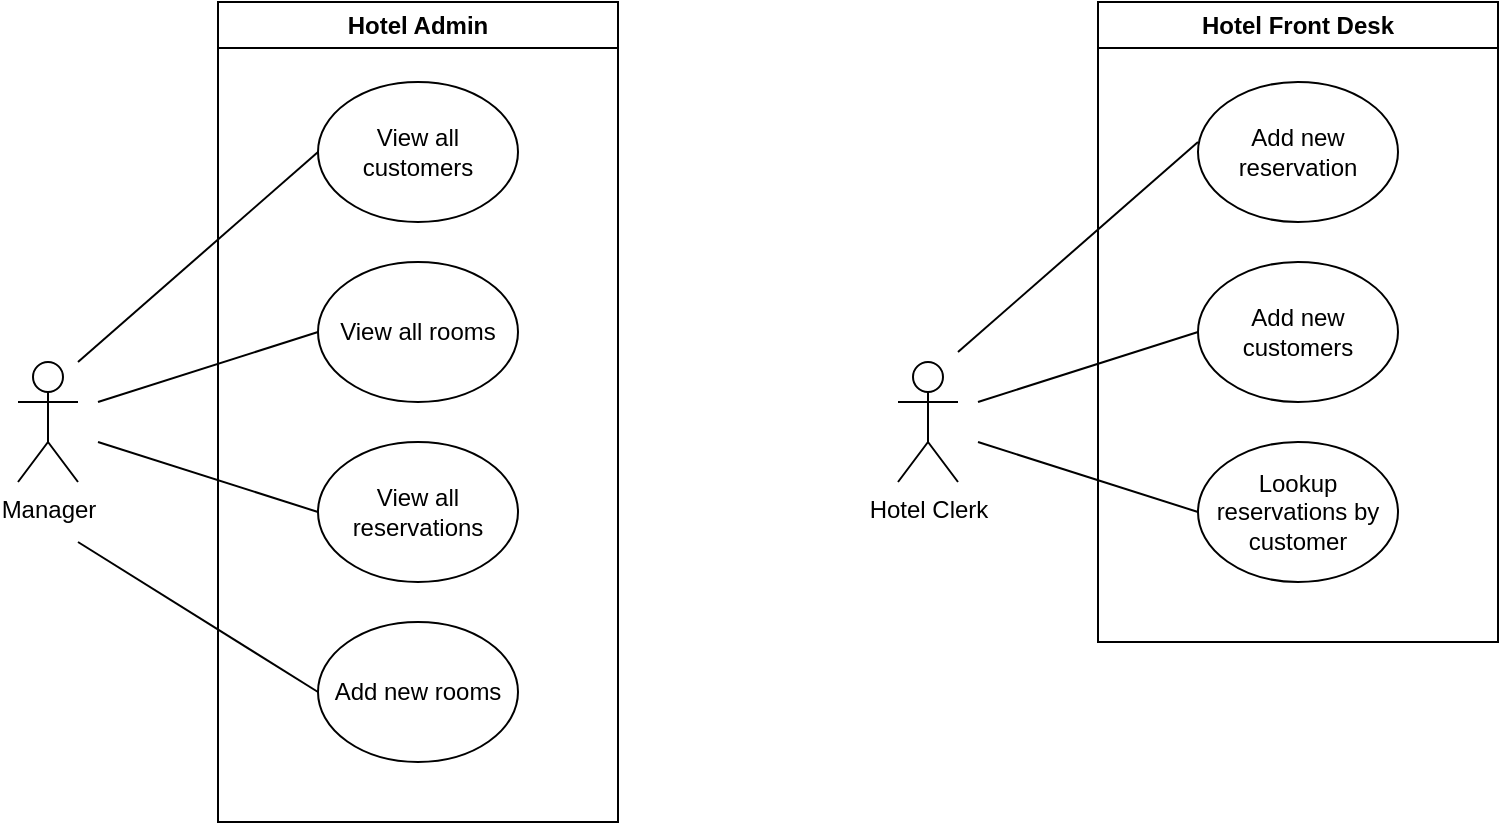 <mxfile version="24.2.3" type="device">
  <diagram name="Page-1" id="zUEmeMqHq53Iq8tT1NE1">
    <mxGraphModel dx="772" dy="410" grid="1" gridSize="10" guides="1" tooltips="1" connect="1" arrows="1" fold="1" page="1" pageScale="1" pageWidth="850" pageHeight="1100" math="0" shadow="0">
      <root>
        <mxCell id="0" />
        <mxCell id="1" parent="0" />
        <mxCell id="9NDzH3zKGJGrz_eoLe-b-2" value="Hotel Admin" style="swimlane;whiteSpace=wrap;html=1;" vertex="1" parent="1">
          <mxGeometry x="180" y="100" width="200" height="410" as="geometry" />
        </mxCell>
        <mxCell id="9NDzH3zKGJGrz_eoLe-b-4" value="View all customers" style="ellipse;whiteSpace=wrap;html=1;" vertex="1" parent="9NDzH3zKGJGrz_eoLe-b-2">
          <mxGeometry x="50" y="40" width="100" height="70" as="geometry" />
        </mxCell>
        <mxCell id="9NDzH3zKGJGrz_eoLe-b-5" value="View all rooms" style="ellipse;whiteSpace=wrap;html=1;" vertex="1" parent="9NDzH3zKGJGrz_eoLe-b-2">
          <mxGeometry x="50" y="130" width="100" height="70" as="geometry" />
        </mxCell>
        <mxCell id="9NDzH3zKGJGrz_eoLe-b-6" value="View all reservations" style="ellipse;whiteSpace=wrap;html=1;" vertex="1" parent="9NDzH3zKGJGrz_eoLe-b-2">
          <mxGeometry x="50" y="220" width="100" height="70" as="geometry" />
        </mxCell>
        <mxCell id="9NDzH3zKGJGrz_eoLe-b-7" value="Add new rooms" style="ellipse;whiteSpace=wrap;html=1;" vertex="1" parent="9NDzH3zKGJGrz_eoLe-b-2">
          <mxGeometry x="50" y="310" width="100" height="70" as="geometry" />
        </mxCell>
        <mxCell id="9NDzH3zKGJGrz_eoLe-b-9" value="" style="endArrow=none;html=1;rounded=0;entryX=0;entryY=0.5;entryDx=0;entryDy=0;" edge="1" parent="9NDzH3zKGJGrz_eoLe-b-2" target="9NDzH3zKGJGrz_eoLe-b-5">
          <mxGeometry width="50" height="50" relative="1" as="geometry">
            <mxPoint x="-60" y="200" as="sourcePoint" />
            <mxPoint x="60" y="95" as="targetPoint" />
          </mxGeometry>
        </mxCell>
        <mxCell id="9NDzH3zKGJGrz_eoLe-b-10" value="" style="endArrow=none;html=1;rounded=0;entryX=0;entryY=0.5;entryDx=0;entryDy=0;" edge="1" parent="9NDzH3zKGJGrz_eoLe-b-2" target="9NDzH3zKGJGrz_eoLe-b-6">
          <mxGeometry width="50" height="50" relative="1" as="geometry">
            <mxPoint x="-60" y="220" as="sourcePoint" />
            <mxPoint x="50" y="185" as="targetPoint" />
          </mxGeometry>
        </mxCell>
        <mxCell id="9NDzH3zKGJGrz_eoLe-b-11" value="" style="endArrow=none;html=1;rounded=0;entryX=0;entryY=0.5;entryDx=0;entryDy=0;" edge="1" parent="9NDzH3zKGJGrz_eoLe-b-2" target="9NDzH3zKGJGrz_eoLe-b-7">
          <mxGeometry width="50" height="50" relative="1" as="geometry">
            <mxPoint x="-70" y="270" as="sourcePoint" />
            <mxPoint x="40" y="305" as="targetPoint" />
          </mxGeometry>
        </mxCell>
        <mxCell id="9NDzH3zKGJGrz_eoLe-b-3" value="Manager" style="shape=umlActor;verticalLabelPosition=bottom;verticalAlign=top;html=1;outlineConnect=0;" vertex="1" parent="1">
          <mxGeometry x="80" y="280" width="30" height="60" as="geometry" />
        </mxCell>
        <mxCell id="9NDzH3zKGJGrz_eoLe-b-8" value="" style="endArrow=none;html=1;rounded=0;entryX=0;entryY=0.5;entryDx=0;entryDy=0;" edge="1" parent="1" target="9NDzH3zKGJGrz_eoLe-b-4">
          <mxGeometry width="50" height="50" relative="1" as="geometry">
            <mxPoint x="110" y="280" as="sourcePoint" />
            <mxPoint x="160" y="230" as="targetPoint" />
          </mxGeometry>
        </mxCell>
        <mxCell id="9NDzH3zKGJGrz_eoLe-b-12" value="Hotel Clerk" style="shape=umlActor;verticalLabelPosition=bottom;verticalAlign=top;html=1;outlineConnect=0;" vertex="1" parent="1">
          <mxGeometry x="520" y="280" width="30" height="60" as="geometry" />
        </mxCell>
        <mxCell id="9NDzH3zKGJGrz_eoLe-b-13" value="Hotel Front Desk" style="swimlane;whiteSpace=wrap;html=1;" vertex="1" parent="1">
          <mxGeometry x="620" y="100" width="200" height="320" as="geometry" />
        </mxCell>
        <mxCell id="9NDzH3zKGJGrz_eoLe-b-14" value="Add new reservation" style="ellipse;whiteSpace=wrap;html=1;" vertex="1" parent="9NDzH3zKGJGrz_eoLe-b-13">
          <mxGeometry x="50" y="40" width="100" height="70" as="geometry" />
        </mxCell>
        <mxCell id="9NDzH3zKGJGrz_eoLe-b-15" value="Add new customers" style="ellipse;whiteSpace=wrap;html=1;" vertex="1" parent="9NDzH3zKGJGrz_eoLe-b-13">
          <mxGeometry x="50" y="130" width="100" height="70" as="geometry" />
        </mxCell>
        <mxCell id="9NDzH3zKGJGrz_eoLe-b-16" value="Lookup reservations by customer" style="ellipse;whiteSpace=wrap;html=1;" vertex="1" parent="9NDzH3zKGJGrz_eoLe-b-13">
          <mxGeometry x="50" y="220" width="100" height="70" as="geometry" />
        </mxCell>
        <mxCell id="9NDzH3zKGJGrz_eoLe-b-18" value="" style="endArrow=none;html=1;rounded=0;entryX=0;entryY=0.5;entryDx=0;entryDy=0;" edge="1" parent="9NDzH3zKGJGrz_eoLe-b-13" target="9NDzH3zKGJGrz_eoLe-b-15">
          <mxGeometry width="50" height="50" relative="1" as="geometry">
            <mxPoint x="-60" y="200" as="sourcePoint" />
            <mxPoint x="60" y="95" as="targetPoint" />
          </mxGeometry>
        </mxCell>
        <mxCell id="9NDzH3zKGJGrz_eoLe-b-19" value="" style="endArrow=none;html=1;rounded=0;entryX=0;entryY=0.5;entryDx=0;entryDy=0;" edge="1" parent="9NDzH3zKGJGrz_eoLe-b-13" target="9NDzH3zKGJGrz_eoLe-b-16">
          <mxGeometry width="50" height="50" relative="1" as="geometry">
            <mxPoint x="-60" y="220" as="sourcePoint" />
            <mxPoint x="50" y="185" as="targetPoint" />
          </mxGeometry>
        </mxCell>
        <mxCell id="9NDzH3zKGJGrz_eoLe-b-21" value="" style="endArrow=none;html=1;rounded=0;entryX=0;entryY=0.5;entryDx=0;entryDy=0;" edge="1" parent="9NDzH3zKGJGrz_eoLe-b-13">
          <mxGeometry width="50" height="50" relative="1" as="geometry">
            <mxPoint x="-70" y="175" as="sourcePoint" />
            <mxPoint x="50" y="70" as="targetPoint" />
          </mxGeometry>
        </mxCell>
      </root>
    </mxGraphModel>
  </diagram>
</mxfile>
